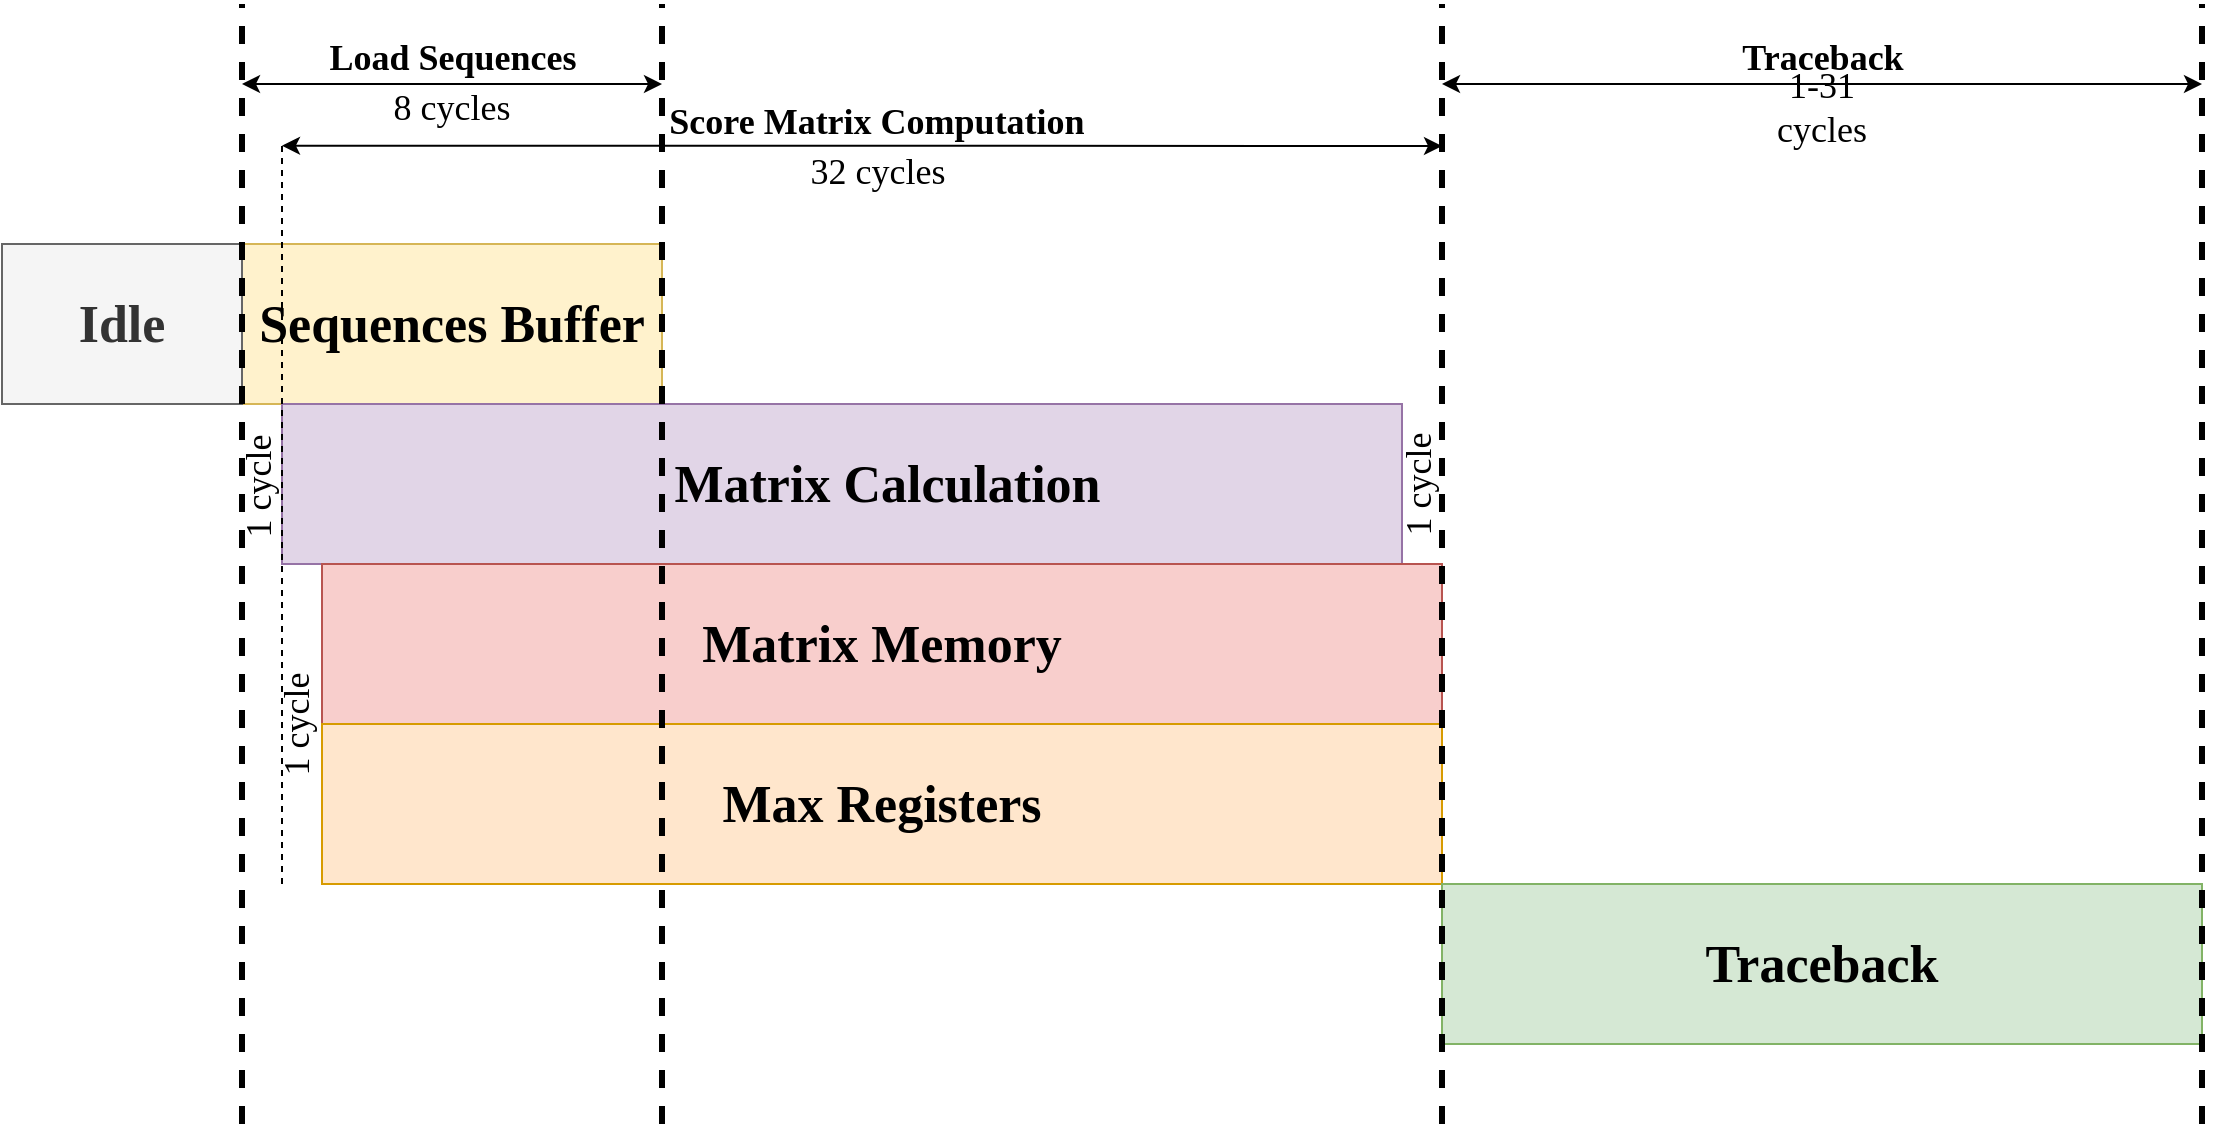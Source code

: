 <mxfile version="21.7.5" type="device">
  <diagram name="‫עמוד-1‬" id="PIUXfP5wfecW3DTeMQHT">
    <mxGraphModel dx="1235" dy="731" grid="1" gridSize="10" guides="1" tooltips="1" connect="1" arrows="1" fold="1" page="1" pageScale="1" pageWidth="1169" pageHeight="827" math="0" shadow="0">
      <root>
        <mxCell id="0" />
        <mxCell id="1" parent="0" />
        <mxCell id="ul5spbDsc-mCCxbf8Q7h-1" value="&lt;font size=&quot;1&quot; face=&quot;Garamond&quot;&gt;&lt;b style=&quot;font-size: 26px;&quot;&gt;Sequences Buffer&lt;/b&gt;&lt;/font&gt;" style="rounded=0;whiteSpace=wrap;html=1;fillColor=#fff2cc;strokeColor=#d6b656;" parent="1" vertex="1">
          <mxGeometry x="140" y="160" width="210" height="80" as="geometry" />
        </mxCell>
        <mxCell id="ul5spbDsc-mCCxbf8Q7h-3" value="&lt;font size=&quot;1&quot; face=&quot;Garamond&quot;&gt;&lt;b style=&quot;font-size: 26px;&quot;&gt;&amp;nbsp; &amp;nbsp; &amp;nbsp; &amp;nbsp;Matrix Calculation&lt;/b&gt;&lt;/font&gt;" style="rounded=0;whiteSpace=wrap;html=1;fillColor=#e1d5e7;strokeColor=#9673a6;" parent="1" vertex="1">
          <mxGeometry x="160" y="240" width="560" height="80" as="geometry" />
        </mxCell>
        <mxCell id="ul5spbDsc-mCCxbf8Q7h-4" value="&lt;font size=&quot;1&quot; face=&quot;Garamond&quot;&gt;&lt;b style=&quot;font-size: 26px;&quot;&gt;Idle&lt;/b&gt;&lt;/font&gt;" style="rounded=0;whiteSpace=wrap;html=1;fillColor=#f5f5f5;strokeColor=#666666;fontColor=#333333;" parent="1" vertex="1">
          <mxGeometry x="20" y="160" width="120" height="80" as="geometry" />
        </mxCell>
        <mxCell id="XB82gnPfeac4ELZLPDoY-5" value="&lt;font size=&quot;1&quot; face=&quot;Garamond&quot;&gt;&lt;b style=&quot;font-size: 26px;&quot;&gt;Matrix Memory&lt;/b&gt;&lt;/font&gt;" style="rounded=0;whiteSpace=wrap;html=1;fillColor=#f8cecc;strokeColor=#b85450;" parent="1" vertex="1">
          <mxGeometry x="180" y="320" width="560" height="80" as="geometry" />
        </mxCell>
        <mxCell id="Swh7h2Yu9TvW-kUuwVE8-1" value="&lt;font face=&quot;Garamond&quot;&gt;&lt;span style=&quot;font-size: 26px;&quot;&gt;&lt;b&gt;Max Registers&lt;/b&gt;&lt;/span&gt;&lt;/font&gt;" style="rounded=0;whiteSpace=wrap;html=1;fillColor=#ffe6cc;strokeColor=#d79b00;" vertex="1" parent="1">
          <mxGeometry x="180" y="400" width="560" height="80" as="geometry" />
        </mxCell>
        <mxCell id="Swh7h2Yu9TvW-kUuwVE8-2" value="&lt;font size=&quot;1&quot; face=&quot;Garamond&quot;&gt;&lt;b style=&quot;font-size: 26px;&quot;&gt;Traceback&lt;/b&gt;&lt;/font&gt;" style="rounded=0;whiteSpace=wrap;html=1;fillColor=#d5e8d4;strokeColor=#82b366;" vertex="1" parent="1">
          <mxGeometry x="740" y="480" width="380" height="80" as="geometry" />
        </mxCell>
        <mxCell id="Swh7h2Yu9TvW-kUuwVE8-3" value="" style="endArrow=none;dashed=1;html=1;rounded=0;strokeWidth=3;" edge="1" parent="1">
          <mxGeometry width="50" height="50" relative="1" as="geometry">
            <mxPoint x="140" y="600" as="sourcePoint" />
            <mxPoint x="140" y="40" as="targetPoint" />
          </mxGeometry>
        </mxCell>
        <mxCell id="Swh7h2Yu9TvW-kUuwVE8-4" value="" style="endArrow=none;dashed=1;html=1;rounded=0;strokeWidth=3;" edge="1" parent="1">
          <mxGeometry width="50" height="50" relative="1" as="geometry">
            <mxPoint x="740" y="600" as="sourcePoint" />
            <mxPoint x="740" y="40" as="targetPoint" />
          </mxGeometry>
        </mxCell>
        <mxCell id="Swh7h2Yu9TvW-kUuwVE8-5" value="" style="endArrow=none;dashed=1;html=1;rounded=0;strokeWidth=3;" edge="1" parent="1">
          <mxGeometry width="50" height="50" relative="1" as="geometry">
            <mxPoint x="1120" y="600" as="sourcePoint" />
            <mxPoint x="1120" y="40" as="targetPoint" />
          </mxGeometry>
        </mxCell>
        <mxCell id="Swh7h2Yu9TvW-kUuwVE8-6" value="" style="endArrow=none;dashed=1;html=1;rounded=0;strokeWidth=3;shadow=0;" edge="1" parent="1">
          <mxGeometry width="50" height="50" relative="1" as="geometry">
            <mxPoint x="350" y="600" as="sourcePoint" />
            <mxPoint x="350" y="40" as="targetPoint" />
          </mxGeometry>
        </mxCell>
        <mxCell id="Swh7h2Yu9TvW-kUuwVE8-8" value="&lt;font face=&quot;Garamond&quot; style=&quot;font-size: 18px;&quot;&gt;&lt;b style=&quot;font-size: 18px;&quot;&gt;Load Sequences&lt;/b&gt;&lt;/font&gt;" style="text;html=1;strokeColor=none;fillColor=none;align=center;verticalAlign=middle;whiteSpace=wrap;rounded=0;fontSize=18;" vertex="1" parent="1">
          <mxGeometry x="137.5" y="47" width="215" height="40" as="geometry" />
        </mxCell>
        <mxCell id="Swh7h2Yu9TvW-kUuwVE8-14" value="&lt;font face=&quot;Garamond&quot; style=&quot;font-size: 18px;&quot;&gt;&lt;b style=&quot;font-size: 18px;&quot;&gt;Score Matrix Computation&lt;/b&gt;&lt;/font&gt;" style="text;html=1;strokeColor=none;fillColor=none;align=center;verticalAlign=middle;whiteSpace=wrap;rounded=0;fontSize=18;" vertex="1" parent="1">
          <mxGeometry x="350" y="79" width="215" height="40" as="geometry" />
        </mxCell>
        <mxCell id="Swh7h2Yu9TvW-kUuwVE8-15" value="&lt;font face=&quot;Garamond&quot; style=&quot;font-size: 18px;&quot;&gt;&lt;b style=&quot;font-size: 18px;&quot;&gt;Traceback&lt;/b&gt;&lt;/font&gt;" style="text;html=1;strokeColor=none;fillColor=none;align=center;verticalAlign=middle;whiteSpace=wrap;rounded=0;fontSize=18;" vertex="1" parent="1">
          <mxGeometry x="822.5" y="47" width="215" height="40" as="geometry" />
        </mxCell>
        <mxCell id="Swh7h2Yu9TvW-kUuwVE8-17" value="" style="endArrow=classic;startArrow=classic;html=1;rounded=0;" edge="1" parent="1">
          <mxGeometry width="50" height="50" relative="1" as="geometry">
            <mxPoint x="140" y="80" as="sourcePoint" />
            <mxPoint x="350" y="80" as="targetPoint" />
          </mxGeometry>
        </mxCell>
        <mxCell id="Swh7h2Yu9TvW-kUuwVE8-18" value="" style="endArrow=classic;startArrow=classic;html=1;rounded=0;" edge="1" parent="1">
          <mxGeometry width="50" height="50" relative="1" as="geometry">
            <mxPoint x="160" y="110.82" as="sourcePoint" />
            <mxPoint x="740" y="111" as="targetPoint" />
          </mxGeometry>
        </mxCell>
        <mxCell id="Swh7h2Yu9TvW-kUuwVE8-19" value="" style="endArrow=classic;startArrow=classic;html=1;rounded=0;" edge="1" parent="1">
          <mxGeometry width="50" height="50" relative="1" as="geometry">
            <mxPoint x="740" y="80" as="sourcePoint" />
            <mxPoint x="1120" y="80" as="targetPoint" />
          </mxGeometry>
        </mxCell>
        <mxCell id="Swh7h2Yu9TvW-kUuwVE8-22" value="&lt;font face=&quot;Garamond&quot; style=&quot;font-size: 18px;&quot;&gt;&lt;span style=&quot;font-size: 18px;&quot;&gt;8 cycles&lt;/span&gt;&lt;/font&gt;" style="text;html=1;strokeColor=none;fillColor=none;align=center;verticalAlign=middle;whiteSpace=wrap;rounded=0;fontSize=18;" vertex="1" parent="1">
          <mxGeometry x="210" y="72" width="70" height="40" as="geometry" />
        </mxCell>
        <mxCell id="Swh7h2Yu9TvW-kUuwVE8-23" value="&lt;font face=&quot;Garamond&quot; style=&quot;font-size: 18px;&quot;&gt;&lt;span style=&quot;font-size: 18px;&quot;&gt;32 cycles&lt;/span&gt;&lt;/font&gt;" style="text;html=1;strokeColor=none;fillColor=none;align=center;verticalAlign=middle;whiteSpace=wrap;rounded=0;fontSize=18;" vertex="1" parent="1">
          <mxGeometry x="422.5" y="104" width="70" height="40" as="geometry" />
        </mxCell>
        <mxCell id="Swh7h2Yu9TvW-kUuwVE8-24" value="&lt;font face=&quot;Garamond&quot; style=&quot;font-size: 18px;&quot;&gt;&lt;span style=&quot;font-size: 18px;&quot;&gt;1-31 cycles&lt;/span&gt;&lt;/font&gt;" style="text;html=1;strokeColor=none;fillColor=none;align=center;verticalAlign=middle;whiteSpace=wrap;rounded=0;fontSize=18;" vertex="1" parent="1">
          <mxGeometry x="890" y="72" width="80" height="40" as="geometry" />
        </mxCell>
        <mxCell id="Swh7h2Yu9TvW-kUuwVE8-26" value="" style="endArrow=none;dashed=1;html=1;rounded=0;" edge="1" parent="1">
          <mxGeometry width="50" height="50" relative="1" as="geometry">
            <mxPoint x="160" y="480" as="sourcePoint" />
            <mxPoint x="160" y="110" as="targetPoint" />
          </mxGeometry>
        </mxCell>
        <mxCell id="Swh7h2Yu9TvW-kUuwVE8-31" value="&lt;font face=&quot;Garamond&quot; style=&quot;font-size: 18px;&quot;&gt;&lt;span style=&quot;font-size: 18px;&quot;&gt;1 cycle&lt;/span&gt;&lt;/font&gt;" style="text;html=1;strokeColor=none;fillColor=none;align=center;verticalAlign=middle;whiteSpace=wrap;rounded=0;fontSize=18;fontStyle=0;rotation=-90;" vertex="1" parent="1">
          <mxGeometry x="701" y="260" width="55" height="40" as="geometry" />
        </mxCell>
        <mxCell id="Swh7h2Yu9TvW-kUuwVE8-33" value="&lt;font face=&quot;Garamond&quot; style=&quot;font-size: 18px;&quot;&gt;&lt;span style=&quot;font-size: 18px;&quot;&gt;1 cycle&lt;/span&gt;&lt;/font&gt;" style="text;html=1;strokeColor=none;fillColor=none;align=center;verticalAlign=middle;whiteSpace=wrap;rounded=0;fontSize=18;fontStyle=0;rotation=-90;" vertex="1" parent="1">
          <mxGeometry x="121" y="261" width="55" height="40" as="geometry" />
        </mxCell>
        <mxCell id="Swh7h2Yu9TvW-kUuwVE8-35" value="&lt;font face=&quot;Garamond&quot; style=&quot;font-size: 18px;&quot;&gt;&lt;span style=&quot;font-size: 18px;&quot;&gt;1 cycle&lt;/span&gt;&lt;/font&gt;" style="text;html=1;strokeColor=none;fillColor=none;align=center;verticalAlign=middle;whiteSpace=wrap;rounded=0;fontSize=18;fontStyle=0;rotation=-90;" vertex="1" parent="1">
          <mxGeometry x="140" y="380" width="55" height="40" as="geometry" />
        </mxCell>
      </root>
    </mxGraphModel>
  </diagram>
</mxfile>
